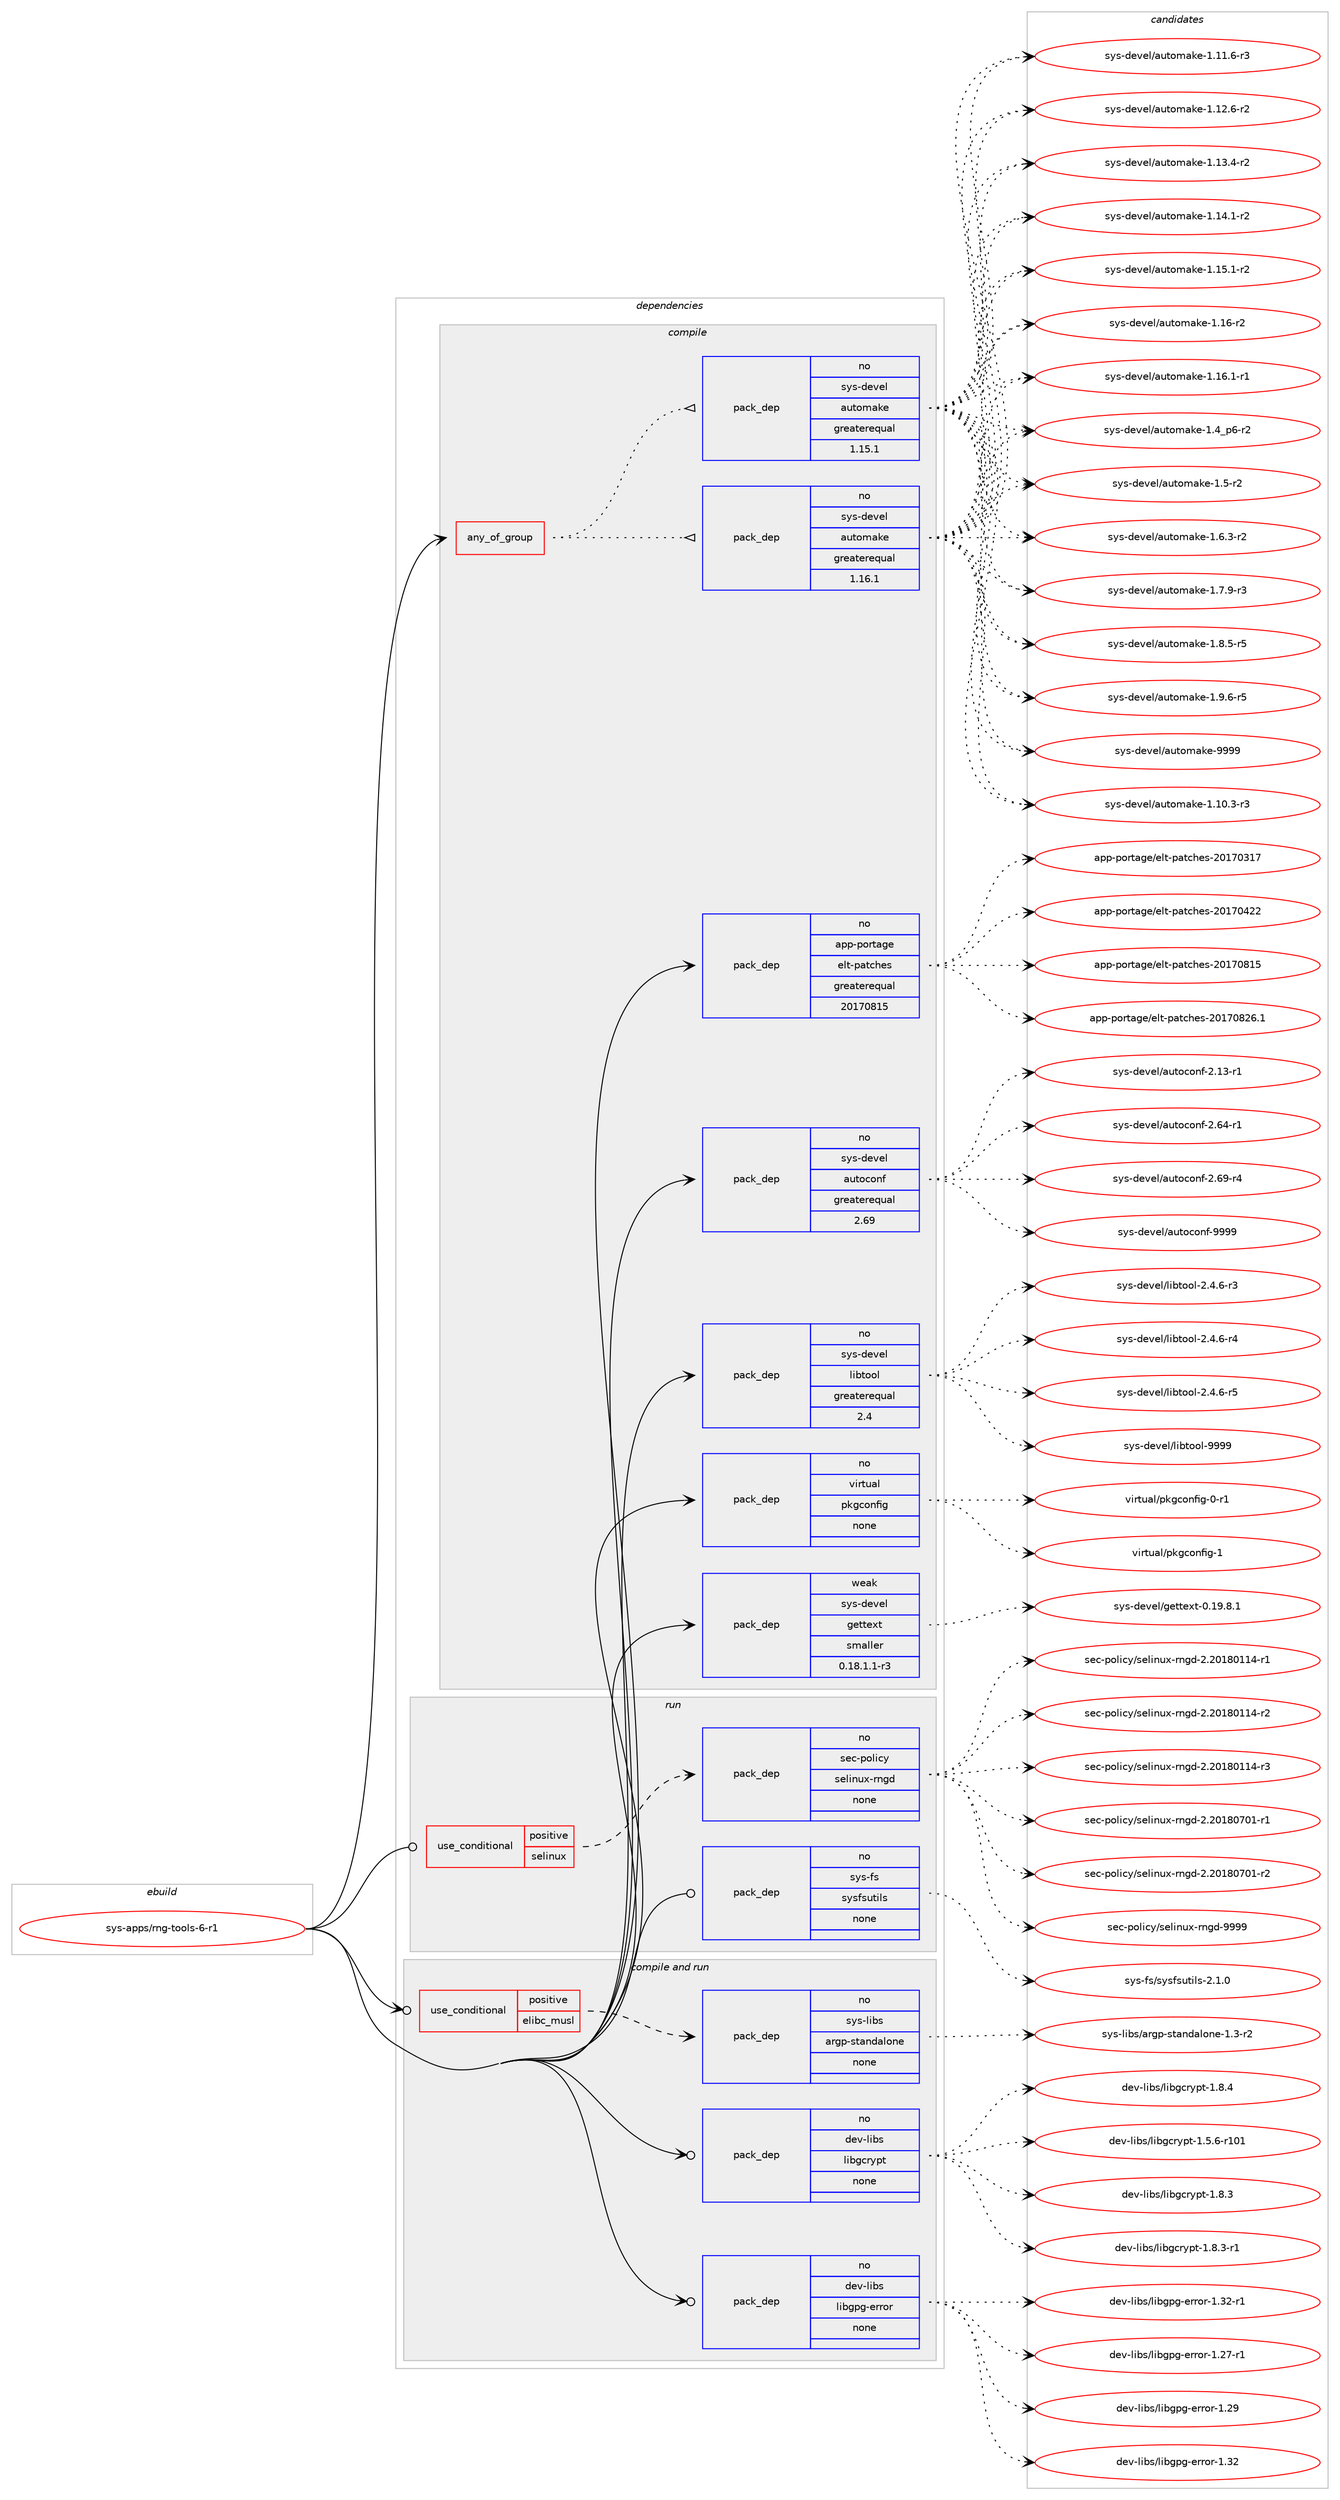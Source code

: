 digraph prolog {

# *************
# Graph options
# *************

newrank=true;
concentrate=true;
compound=true;
graph [rankdir=LR,fontname=Helvetica,fontsize=10,ranksep=1.5];#, ranksep=2.5, nodesep=0.2];
edge  [arrowhead=vee];
node  [fontname=Helvetica,fontsize=10];

# **********
# The ebuild
# **********

subgraph cluster_leftcol {
color=gray;
rank=same;
label=<<i>ebuild</i>>;
id [label="sys-apps/rng-tools-6-r1", color=red, width=4, href="../sys-apps/rng-tools-6-r1.svg"];
}

# ****************
# The dependencies
# ****************

subgraph cluster_midcol {
color=gray;
label=<<i>dependencies</i>>;
subgraph cluster_compile {
fillcolor="#eeeeee";
style=filled;
label=<<i>compile</i>>;
subgraph any27155 {
dependency1714166 [label=<<TABLE BORDER="0" CELLBORDER="1" CELLSPACING="0" CELLPADDING="4"><TR><TD CELLPADDING="10">any_of_group</TD></TR></TABLE>>, shape=none, color=red];subgraph pack1229139 {
dependency1714167 [label=<<TABLE BORDER="0" CELLBORDER="1" CELLSPACING="0" CELLPADDING="4" WIDTH="220"><TR><TD ROWSPAN="6" CELLPADDING="30">pack_dep</TD></TR><TR><TD WIDTH="110">no</TD></TR><TR><TD>sys-devel</TD></TR><TR><TD>automake</TD></TR><TR><TD>greaterequal</TD></TR><TR><TD>1.16.1</TD></TR></TABLE>>, shape=none, color=blue];
}
dependency1714166:e -> dependency1714167:w [weight=20,style="dotted",arrowhead="oinv"];
subgraph pack1229140 {
dependency1714168 [label=<<TABLE BORDER="0" CELLBORDER="1" CELLSPACING="0" CELLPADDING="4" WIDTH="220"><TR><TD ROWSPAN="6" CELLPADDING="30">pack_dep</TD></TR><TR><TD WIDTH="110">no</TD></TR><TR><TD>sys-devel</TD></TR><TR><TD>automake</TD></TR><TR><TD>greaterequal</TD></TR><TR><TD>1.15.1</TD></TR></TABLE>>, shape=none, color=blue];
}
dependency1714166:e -> dependency1714168:w [weight=20,style="dotted",arrowhead="oinv"];
}
id:e -> dependency1714166:w [weight=20,style="solid",arrowhead="vee"];
subgraph pack1229141 {
dependency1714169 [label=<<TABLE BORDER="0" CELLBORDER="1" CELLSPACING="0" CELLPADDING="4" WIDTH="220"><TR><TD ROWSPAN="6" CELLPADDING="30">pack_dep</TD></TR><TR><TD WIDTH="110">no</TD></TR><TR><TD>app-portage</TD></TR><TR><TD>elt-patches</TD></TR><TR><TD>greaterequal</TD></TR><TR><TD>20170815</TD></TR></TABLE>>, shape=none, color=blue];
}
id:e -> dependency1714169:w [weight=20,style="solid",arrowhead="vee"];
subgraph pack1229142 {
dependency1714170 [label=<<TABLE BORDER="0" CELLBORDER="1" CELLSPACING="0" CELLPADDING="4" WIDTH="220"><TR><TD ROWSPAN="6" CELLPADDING="30">pack_dep</TD></TR><TR><TD WIDTH="110">no</TD></TR><TR><TD>sys-devel</TD></TR><TR><TD>autoconf</TD></TR><TR><TD>greaterequal</TD></TR><TR><TD>2.69</TD></TR></TABLE>>, shape=none, color=blue];
}
id:e -> dependency1714170:w [weight=20,style="solid",arrowhead="vee"];
subgraph pack1229143 {
dependency1714171 [label=<<TABLE BORDER="0" CELLBORDER="1" CELLSPACING="0" CELLPADDING="4" WIDTH="220"><TR><TD ROWSPAN="6" CELLPADDING="30">pack_dep</TD></TR><TR><TD WIDTH="110">no</TD></TR><TR><TD>sys-devel</TD></TR><TR><TD>libtool</TD></TR><TR><TD>greaterequal</TD></TR><TR><TD>2.4</TD></TR></TABLE>>, shape=none, color=blue];
}
id:e -> dependency1714171:w [weight=20,style="solid",arrowhead="vee"];
subgraph pack1229144 {
dependency1714172 [label=<<TABLE BORDER="0" CELLBORDER="1" CELLSPACING="0" CELLPADDING="4" WIDTH="220"><TR><TD ROWSPAN="6" CELLPADDING="30">pack_dep</TD></TR><TR><TD WIDTH="110">no</TD></TR><TR><TD>virtual</TD></TR><TR><TD>pkgconfig</TD></TR><TR><TD>none</TD></TR><TR><TD></TD></TR></TABLE>>, shape=none, color=blue];
}
id:e -> dependency1714172:w [weight=20,style="solid",arrowhead="vee"];
subgraph pack1229145 {
dependency1714173 [label=<<TABLE BORDER="0" CELLBORDER="1" CELLSPACING="0" CELLPADDING="4" WIDTH="220"><TR><TD ROWSPAN="6" CELLPADDING="30">pack_dep</TD></TR><TR><TD WIDTH="110">weak</TD></TR><TR><TD>sys-devel</TD></TR><TR><TD>gettext</TD></TR><TR><TD>smaller</TD></TR><TR><TD>0.18.1.1-r3</TD></TR></TABLE>>, shape=none, color=blue];
}
id:e -> dependency1714173:w [weight=20,style="solid",arrowhead="vee"];
}
subgraph cluster_compileandrun {
fillcolor="#eeeeee";
style=filled;
label=<<i>compile and run</i>>;
subgraph cond457007 {
dependency1714174 [label=<<TABLE BORDER="0" CELLBORDER="1" CELLSPACING="0" CELLPADDING="4"><TR><TD ROWSPAN="3" CELLPADDING="10">use_conditional</TD></TR><TR><TD>positive</TD></TR><TR><TD>elibc_musl</TD></TR></TABLE>>, shape=none, color=red];
subgraph pack1229146 {
dependency1714175 [label=<<TABLE BORDER="0" CELLBORDER="1" CELLSPACING="0" CELLPADDING="4" WIDTH="220"><TR><TD ROWSPAN="6" CELLPADDING="30">pack_dep</TD></TR><TR><TD WIDTH="110">no</TD></TR><TR><TD>sys-libs</TD></TR><TR><TD>argp-standalone</TD></TR><TR><TD>none</TD></TR><TR><TD></TD></TR></TABLE>>, shape=none, color=blue];
}
dependency1714174:e -> dependency1714175:w [weight=20,style="dashed",arrowhead="vee"];
}
id:e -> dependency1714174:w [weight=20,style="solid",arrowhead="odotvee"];
subgraph pack1229147 {
dependency1714176 [label=<<TABLE BORDER="0" CELLBORDER="1" CELLSPACING="0" CELLPADDING="4" WIDTH="220"><TR><TD ROWSPAN="6" CELLPADDING="30">pack_dep</TD></TR><TR><TD WIDTH="110">no</TD></TR><TR><TD>dev-libs</TD></TR><TR><TD>libgcrypt</TD></TR><TR><TD>none</TD></TR><TR><TD></TD></TR></TABLE>>, shape=none, color=blue];
}
id:e -> dependency1714176:w [weight=20,style="solid",arrowhead="odotvee"];
subgraph pack1229148 {
dependency1714177 [label=<<TABLE BORDER="0" CELLBORDER="1" CELLSPACING="0" CELLPADDING="4" WIDTH="220"><TR><TD ROWSPAN="6" CELLPADDING="30">pack_dep</TD></TR><TR><TD WIDTH="110">no</TD></TR><TR><TD>dev-libs</TD></TR><TR><TD>libgpg-error</TD></TR><TR><TD>none</TD></TR><TR><TD></TD></TR></TABLE>>, shape=none, color=blue];
}
id:e -> dependency1714177:w [weight=20,style="solid",arrowhead="odotvee"];
}
subgraph cluster_run {
fillcolor="#eeeeee";
style=filled;
label=<<i>run</i>>;
subgraph cond457008 {
dependency1714178 [label=<<TABLE BORDER="0" CELLBORDER="1" CELLSPACING="0" CELLPADDING="4"><TR><TD ROWSPAN="3" CELLPADDING="10">use_conditional</TD></TR><TR><TD>positive</TD></TR><TR><TD>selinux</TD></TR></TABLE>>, shape=none, color=red];
subgraph pack1229149 {
dependency1714179 [label=<<TABLE BORDER="0" CELLBORDER="1" CELLSPACING="0" CELLPADDING="4" WIDTH="220"><TR><TD ROWSPAN="6" CELLPADDING="30">pack_dep</TD></TR><TR><TD WIDTH="110">no</TD></TR><TR><TD>sec-policy</TD></TR><TR><TD>selinux-rngd</TD></TR><TR><TD>none</TD></TR><TR><TD></TD></TR></TABLE>>, shape=none, color=blue];
}
dependency1714178:e -> dependency1714179:w [weight=20,style="dashed",arrowhead="vee"];
}
id:e -> dependency1714178:w [weight=20,style="solid",arrowhead="odot"];
subgraph pack1229150 {
dependency1714180 [label=<<TABLE BORDER="0" CELLBORDER="1" CELLSPACING="0" CELLPADDING="4" WIDTH="220"><TR><TD ROWSPAN="6" CELLPADDING="30">pack_dep</TD></TR><TR><TD WIDTH="110">no</TD></TR><TR><TD>sys-fs</TD></TR><TR><TD>sysfsutils</TD></TR><TR><TD>none</TD></TR><TR><TD></TD></TR></TABLE>>, shape=none, color=blue];
}
id:e -> dependency1714180:w [weight=20,style="solid",arrowhead="odot"];
}
}

# **************
# The candidates
# **************

subgraph cluster_choices {
rank=same;
color=gray;
label=<<i>candidates</i>>;

subgraph choice1229139 {
color=black;
nodesep=1;
choice11512111545100101118101108479711711611110997107101454946494846514511451 [label="sys-devel/automake-1.10.3-r3", color=red, width=4,href="../sys-devel/automake-1.10.3-r3.svg"];
choice11512111545100101118101108479711711611110997107101454946494946544511451 [label="sys-devel/automake-1.11.6-r3", color=red, width=4,href="../sys-devel/automake-1.11.6-r3.svg"];
choice11512111545100101118101108479711711611110997107101454946495046544511450 [label="sys-devel/automake-1.12.6-r2", color=red, width=4,href="../sys-devel/automake-1.12.6-r2.svg"];
choice11512111545100101118101108479711711611110997107101454946495146524511450 [label="sys-devel/automake-1.13.4-r2", color=red, width=4,href="../sys-devel/automake-1.13.4-r2.svg"];
choice11512111545100101118101108479711711611110997107101454946495246494511450 [label="sys-devel/automake-1.14.1-r2", color=red, width=4,href="../sys-devel/automake-1.14.1-r2.svg"];
choice11512111545100101118101108479711711611110997107101454946495346494511450 [label="sys-devel/automake-1.15.1-r2", color=red, width=4,href="../sys-devel/automake-1.15.1-r2.svg"];
choice1151211154510010111810110847971171161111099710710145494649544511450 [label="sys-devel/automake-1.16-r2", color=red, width=4,href="../sys-devel/automake-1.16-r2.svg"];
choice11512111545100101118101108479711711611110997107101454946495446494511449 [label="sys-devel/automake-1.16.1-r1", color=red, width=4,href="../sys-devel/automake-1.16.1-r1.svg"];
choice115121115451001011181011084797117116111109971071014549465295112544511450 [label="sys-devel/automake-1.4_p6-r2", color=red, width=4,href="../sys-devel/automake-1.4_p6-r2.svg"];
choice11512111545100101118101108479711711611110997107101454946534511450 [label="sys-devel/automake-1.5-r2", color=red, width=4,href="../sys-devel/automake-1.5-r2.svg"];
choice115121115451001011181011084797117116111109971071014549465446514511450 [label="sys-devel/automake-1.6.3-r2", color=red, width=4,href="../sys-devel/automake-1.6.3-r2.svg"];
choice115121115451001011181011084797117116111109971071014549465546574511451 [label="sys-devel/automake-1.7.9-r3", color=red, width=4,href="../sys-devel/automake-1.7.9-r3.svg"];
choice115121115451001011181011084797117116111109971071014549465646534511453 [label="sys-devel/automake-1.8.5-r5", color=red, width=4,href="../sys-devel/automake-1.8.5-r5.svg"];
choice115121115451001011181011084797117116111109971071014549465746544511453 [label="sys-devel/automake-1.9.6-r5", color=red, width=4,href="../sys-devel/automake-1.9.6-r5.svg"];
choice115121115451001011181011084797117116111109971071014557575757 [label="sys-devel/automake-9999", color=red, width=4,href="../sys-devel/automake-9999.svg"];
dependency1714167:e -> choice11512111545100101118101108479711711611110997107101454946494846514511451:w [style=dotted,weight="100"];
dependency1714167:e -> choice11512111545100101118101108479711711611110997107101454946494946544511451:w [style=dotted,weight="100"];
dependency1714167:e -> choice11512111545100101118101108479711711611110997107101454946495046544511450:w [style=dotted,weight="100"];
dependency1714167:e -> choice11512111545100101118101108479711711611110997107101454946495146524511450:w [style=dotted,weight="100"];
dependency1714167:e -> choice11512111545100101118101108479711711611110997107101454946495246494511450:w [style=dotted,weight="100"];
dependency1714167:e -> choice11512111545100101118101108479711711611110997107101454946495346494511450:w [style=dotted,weight="100"];
dependency1714167:e -> choice1151211154510010111810110847971171161111099710710145494649544511450:w [style=dotted,weight="100"];
dependency1714167:e -> choice11512111545100101118101108479711711611110997107101454946495446494511449:w [style=dotted,weight="100"];
dependency1714167:e -> choice115121115451001011181011084797117116111109971071014549465295112544511450:w [style=dotted,weight="100"];
dependency1714167:e -> choice11512111545100101118101108479711711611110997107101454946534511450:w [style=dotted,weight="100"];
dependency1714167:e -> choice115121115451001011181011084797117116111109971071014549465446514511450:w [style=dotted,weight="100"];
dependency1714167:e -> choice115121115451001011181011084797117116111109971071014549465546574511451:w [style=dotted,weight="100"];
dependency1714167:e -> choice115121115451001011181011084797117116111109971071014549465646534511453:w [style=dotted,weight="100"];
dependency1714167:e -> choice115121115451001011181011084797117116111109971071014549465746544511453:w [style=dotted,weight="100"];
dependency1714167:e -> choice115121115451001011181011084797117116111109971071014557575757:w [style=dotted,weight="100"];
}
subgraph choice1229140 {
color=black;
nodesep=1;
choice11512111545100101118101108479711711611110997107101454946494846514511451 [label="sys-devel/automake-1.10.3-r3", color=red, width=4,href="../sys-devel/automake-1.10.3-r3.svg"];
choice11512111545100101118101108479711711611110997107101454946494946544511451 [label="sys-devel/automake-1.11.6-r3", color=red, width=4,href="../sys-devel/automake-1.11.6-r3.svg"];
choice11512111545100101118101108479711711611110997107101454946495046544511450 [label="sys-devel/automake-1.12.6-r2", color=red, width=4,href="../sys-devel/automake-1.12.6-r2.svg"];
choice11512111545100101118101108479711711611110997107101454946495146524511450 [label="sys-devel/automake-1.13.4-r2", color=red, width=4,href="../sys-devel/automake-1.13.4-r2.svg"];
choice11512111545100101118101108479711711611110997107101454946495246494511450 [label="sys-devel/automake-1.14.1-r2", color=red, width=4,href="../sys-devel/automake-1.14.1-r2.svg"];
choice11512111545100101118101108479711711611110997107101454946495346494511450 [label="sys-devel/automake-1.15.1-r2", color=red, width=4,href="../sys-devel/automake-1.15.1-r2.svg"];
choice1151211154510010111810110847971171161111099710710145494649544511450 [label="sys-devel/automake-1.16-r2", color=red, width=4,href="../sys-devel/automake-1.16-r2.svg"];
choice11512111545100101118101108479711711611110997107101454946495446494511449 [label="sys-devel/automake-1.16.1-r1", color=red, width=4,href="../sys-devel/automake-1.16.1-r1.svg"];
choice115121115451001011181011084797117116111109971071014549465295112544511450 [label="sys-devel/automake-1.4_p6-r2", color=red, width=4,href="../sys-devel/automake-1.4_p6-r2.svg"];
choice11512111545100101118101108479711711611110997107101454946534511450 [label="sys-devel/automake-1.5-r2", color=red, width=4,href="../sys-devel/automake-1.5-r2.svg"];
choice115121115451001011181011084797117116111109971071014549465446514511450 [label="sys-devel/automake-1.6.3-r2", color=red, width=4,href="../sys-devel/automake-1.6.3-r2.svg"];
choice115121115451001011181011084797117116111109971071014549465546574511451 [label="sys-devel/automake-1.7.9-r3", color=red, width=4,href="../sys-devel/automake-1.7.9-r3.svg"];
choice115121115451001011181011084797117116111109971071014549465646534511453 [label="sys-devel/automake-1.8.5-r5", color=red, width=4,href="../sys-devel/automake-1.8.5-r5.svg"];
choice115121115451001011181011084797117116111109971071014549465746544511453 [label="sys-devel/automake-1.9.6-r5", color=red, width=4,href="../sys-devel/automake-1.9.6-r5.svg"];
choice115121115451001011181011084797117116111109971071014557575757 [label="sys-devel/automake-9999", color=red, width=4,href="../sys-devel/automake-9999.svg"];
dependency1714168:e -> choice11512111545100101118101108479711711611110997107101454946494846514511451:w [style=dotted,weight="100"];
dependency1714168:e -> choice11512111545100101118101108479711711611110997107101454946494946544511451:w [style=dotted,weight="100"];
dependency1714168:e -> choice11512111545100101118101108479711711611110997107101454946495046544511450:w [style=dotted,weight="100"];
dependency1714168:e -> choice11512111545100101118101108479711711611110997107101454946495146524511450:w [style=dotted,weight="100"];
dependency1714168:e -> choice11512111545100101118101108479711711611110997107101454946495246494511450:w [style=dotted,weight="100"];
dependency1714168:e -> choice11512111545100101118101108479711711611110997107101454946495346494511450:w [style=dotted,weight="100"];
dependency1714168:e -> choice1151211154510010111810110847971171161111099710710145494649544511450:w [style=dotted,weight="100"];
dependency1714168:e -> choice11512111545100101118101108479711711611110997107101454946495446494511449:w [style=dotted,weight="100"];
dependency1714168:e -> choice115121115451001011181011084797117116111109971071014549465295112544511450:w [style=dotted,weight="100"];
dependency1714168:e -> choice11512111545100101118101108479711711611110997107101454946534511450:w [style=dotted,weight="100"];
dependency1714168:e -> choice115121115451001011181011084797117116111109971071014549465446514511450:w [style=dotted,weight="100"];
dependency1714168:e -> choice115121115451001011181011084797117116111109971071014549465546574511451:w [style=dotted,weight="100"];
dependency1714168:e -> choice115121115451001011181011084797117116111109971071014549465646534511453:w [style=dotted,weight="100"];
dependency1714168:e -> choice115121115451001011181011084797117116111109971071014549465746544511453:w [style=dotted,weight="100"];
dependency1714168:e -> choice115121115451001011181011084797117116111109971071014557575757:w [style=dotted,weight="100"];
}
subgraph choice1229141 {
color=black;
nodesep=1;
choice97112112451121111141169710310147101108116451129711699104101115455048495548514955 [label="app-portage/elt-patches-20170317", color=red, width=4,href="../app-portage/elt-patches-20170317.svg"];
choice97112112451121111141169710310147101108116451129711699104101115455048495548525050 [label="app-portage/elt-patches-20170422", color=red, width=4,href="../app-portage/elt-patches-20170422.svg"];
choice97112112451121111141169710310147101108116451129711699104101115455048495548564953 [label="app-portage/elt-patches-20170815", color=red, width=4,href="../app-portage/elt-patches-20170815.svg"];
choice971121124511211111411697103101471011081164511297116991041011154550484955485650544649 [label="app-portage/elt-patches-20170826.1", color=red, width=4,href="../app-portage/elt-patches-20170826.1.svg"];
dependency1714169:e -> choice97112112451121111141169710310147101108116451129711699104101115455048495548514955:w [style=dotted,weight="100"];
dependency1714169:e -> choice97112112451121111141169710310147101108116451129711699104101115455048495548525050:w [style=dotted,weight="100"];
dependency1714169:e -> choice97112112451121111141169710310147101108116451129711699104101115455048495548564953:w [style=dotted,weight="100"];
dependency1714169:e -> choice971121124511211111411697103101471011081164511297116991041011154550484955485650544649:w [style=dotted,weight="100"];
}
subgraph choice1229142 {
color=black;
nodesep=1;
choice1151211154510010111810110847971171161119911111010245504649514511449 [label="sys-devel/autoconf-2.13-r1", color=red, width=4,href="../sys-devel/autoconf-2.13-r1.svg"];
choice1151211154510010111810110847971171161119911111010245504654524511449 [label="sys-devel/autoconf-2.64-r1", color=red, width=4,href="../sys-devel/autoconf-2.64-r1.svg"];
choice1151211154510010111810110847971171161119911111010245504654574511452 [label="sys-devel/autoconf-2.69-r4", color=red, width=4,href="../sys-devel/autoconf-2.69-r4.svg"];
choice115121115451001011181011084797117116111991111101024557575757 [label="sys-devel/autoconf-9999", color=red, width=4,href="../sys-devel/autoconf-9999.svg"];
dependency1714170:e -> choice1151211154510010111810110847971171161119911111010245504649514511449:w [style=dotted,weight="100"];
dependency1714170:e -> choice1151211154510010111810110847971171161119911111010245504654524511449:w [style=dotted,weight="100"];
dependency1714170:e -> choice1151211154510010111810110847971171161119911111010245504654574511452:w [style=dotted,weight="100"];
dependency1714170:e -> choice115121115451001011181011084797117116111991111101024557575757:w [style=dotted,weight="100"];
}
subgraph choice1229143 {
color=black;
nodesep=1;
choice1151211154510010111810110847108105981161111111084550465246544511451 [label="sys-devel/libtool-2.4.6-r3", color=red, width=4,href="../sys-devel/libtool-2.4.6-r3.svg"];
choice1151211154510010111810110847108105981161111111084550465246544511452 [label="sys-devel/libtool-2.4.6-r4", color=red, width=4,href="../sys-devel/libtool-2.4.6-r4.svg"];
choice1151211154510010111810110847108105981161111111084550465246544511453 [label="sys-devel/libtool-2.4.6-r5", color=red, width=4,href="../sys-devel/libtool-2.4.6-r5.svg"];
choice1151211154510010111810110847108105981161111111084557575757 [label="sys-devel/libtool-9999", color=red, width=4,href="../sys-devel/libtool-9999.svg"];
dependency1714171:e -> choice1151211154510010111810110847108105981161111111084550465246544511451:w [style=dotted,weight="100"];
dependency1714171:e -> choice1151211154510010111810110847108105981161111111084550465246544511452:w [style=dotted,weight="100"];
dependency1714171:e -> choice1151211154510010111810110847108105981161111111084550465246544511453:w [style=dotted,weight="100"];
dependency1714171:e -> choice1151211154510010111810110847108105981161111111084557575757:w [style=dotted,weight="100"];
}
subgraph choice1229144 {
color=black;
nodesep=1;
choice11810511411611797108471121071039911111010210510345484511449 [label="virtual/pkgconfig-0-r1", color=red, width=4,href="../virtual/pkgconfig-0-r1.svg"];
choice1181051141161179710847112107103991111101021051034549 [label="virtual/pkgconfig-1", color=red, width=4,href="../virtual/pkgconfig-1.svg"];
dependency1714172:e -> choice11810511411611797108471121071039911111010210510345484511449:w [style=dotted,weight="100"];
dependency1714172:e -> choice1181051141161179710847112107103991111101021051034549:w [style=dotted,weight="100"];
}
subgraph choice1229145 {
color=black;
nodesep=1;
choice1151211154510010111810110847103101116116101120116454846495746564649 [label="sys-devel/gettext-0.19.8.1", color=red, width=4,href="../sys-devel/gettext-0.19.8.1.svg"];
dependency1714173:e -> choice1151211154510010111810110847103101116116101120116454846495746564649:w [style=dotted,weight="100"];
}
subgraph choice1229146 {
color=black;
nodesep=1;
choice11512111545108105981154797114103112451151169711010097108111110101454946514511450 [label="sys-libs/argp-standalone-1.3-r2", color=red, width=4,href="../sys-libs/argp-standalone-1.3-r2.svg"];
dependency1714175:e -> choice11512111545108105981154797114103112451151169711010097108111110101454946514511450:w [style=dotted,weight="100"];
}
subgraph choice1229147 {
color=black;
nodesep=1;
choice100101118451081059811547108105981039911412111211645494653465445114494849 [label="dev-libs/libgcrypt-1.5.6-r101", color=red, width=4,href="../dev-libs/libgcrypt-1.5.6-r101.svg"];
choice1001011184510810598115471081059810399114121112116454946564651 [label="dev-libs/libgcrypt-1.8.3", color=red, width=4,href="../dev-libs/libgcrypt-1.8.3.svg"];
choice10010111845108105981154710810598103991141211121164549465646514511449 [label="dev-libs/libgcrypt-1.8.3-r1", color=red, width=4,href="../dev-libs/libgcrypt-1.8.3-r1.svg"];
choice1001011184510810598115471081059810399114121112116454946564652 [label="dev-libs/libgcrypt-1.8.4", color=red, width=4,href="../dev-libs/libgcrypt-1.8.4.svg"];
dependency1714176:e -> choice100101118451081059811547108105981039911412111211645494653465445114494849:w [style=dotted,weight="100"];
dependency1714176:e -> choice1001011184510810598115471081059810399114121112116454946564651:w [style=dotted,weight="100"];
dependency1714176:e -> choice10010111845108105981154710810598103991141211121164549465646514511449:w [style=dotted,weight="100"];
dependency1714176:e -> choice1001011184510810598115471081059810399114121112116454946564652:w [style=dotted,weight="100"];
}
subgraph choice1229148 {
color=black;
nodesep=1;
choice100101118451081059811547108105981031121034510111411411111445494650554511449 [label="dev-libs/libgpg-error-1.27-r1", color=red, width=4,href="../dev-libs/libgpg-error-1.27-r1.svg"];
choice10010111845108105981154710810598103112103451011141141111144549465057 [label="dev-libs/libgpg-error-1.29", color=red, width=4,href="../dev-libs/libgpg-error-1.29.svg"];
choice10010111845108105981154710810598103112103451011141141111144549465150 [label="dev-libs/libgpg-error-1.32", color=red, width=4,href="../dev-libs/libgpg-error-1.32.svg"];
choice100101118451081059811547108105981031121034510111411411111445494651504511449 [label="dev-libs/libgpg-error-1.32-r1", color=red, width=4,href="../dev-libs/libgpg-error-1.32-r1.svg"];
dependency1714177:e -> choice100101118451081059811547108105981031121034510111411411111445494650554511449:w [style=dotted,weight="100"];
dependency1714177:e -> choice10010111845108105981154710810598103112103451011141141111144549465057:w [style=dotted,weight="100"];
dependency1714177:e -> choice10010111845108105981154710810598103112103451011141141111144549465150:w [style=dotted,weight="100"];
dependency1714177:e -> choice100101118451081059811547108105981031121034510111411411111445494651504511449:w [style=dotted,weight="100"];
}
subgraph choice1229149 {
color=black;
nodesep=1;
choice115101994511211110810599121471151011081051101171204511411010310045504650484956484949524511449 [label="sec-policy/selinux-rngd-2.20180114-r1", color=red, width=4,href="../sec-policy/selinux-rngd-2.20180114-r1.svg"];
choice115101994511211110810599121471151011081051101171204511411010310045504650484956484949524511450 [label="sec-policy/selinux-rngd-2.20180114-r2", color=red, width=4,href="../sec-policy/selinux-rngd-2.20180114-r2.svg"];
choice115101994511211110810599121471151011081051101171204511411010310045504650484956484949524511451 [label="sec-policy/selinux-rngd-2.20180114-r3", color=red, width=4,href="../sec-policy/selinux-rngd-2.20180114-r3.svg"];
choice115101994511211110810599121471151011081051101171204511411010310045504650484956485548494511449 [label="sec-policy/selinux-rngd-2.20180701-r1", color=red, width=4,href="../sec-policy/selinux-rngd-2.20180701-r1.svg"];
choice115101994511211110810599121471151011081051101171204511411010310045504650484956485548494511450 [label="sec-policy/selinux-rngd-2.20180701-r2", color=red, width=4,href="../sec-policy/selinux-rngd-2.20180701-r2.svg"];
choice11510199451121111081059912147115101108105110117120451141101031004557575757 [label="sec-policy/selinux-rngd-9999", color=red, width=4,href="../sec-policy/selinux-rngd-9999.svg"];
dependency1714179:e -> choice115101994511211110810599121471151011081051101171204511411010310045504650484956484949524511449:w [style=dotted,weight="100"];
dependency1714179:e -> choice115101994511211110810599121471151011081051101171204511411010310045504650484956484949524511450:w [style=dotted,weight="100"];
dependency1714179:e -> choice115101994511211110810599121471151011081051101171204511411010310045504650484956484949524511451:w [style=dotted,weight="100"];
dependency1714179:e -> choice115101994511211110810599121471151011081051101171204511411010310045504650484956485548494511449:w [style=dotted,weight="100"];
dependency1714179:e -> choice115101994511211110810599121471151011081051101171204511411010310045504650484956485548494511450:w [style=dotted,weight="100"];
dependency1714179:e -> choice11510199451121111081059912147115101108105110117120451141101031004557575757:w [style=dotted,weight="100"];
}
subgraph choice1229150 {
color=black;
nodesep=1;
choice1151211154510211547115121115102115117116105108115455046494648 [label="sys-fs/sysfsutils-2.1.0", color=red, width=4,href="../sys-fs/sysfsutils-2.1.0.svg"];
dependency1714180:e -> choice1151211154510211547115121115102115117116105108115455046494648:w [style=dotted,weight="100"];
}
}

}
